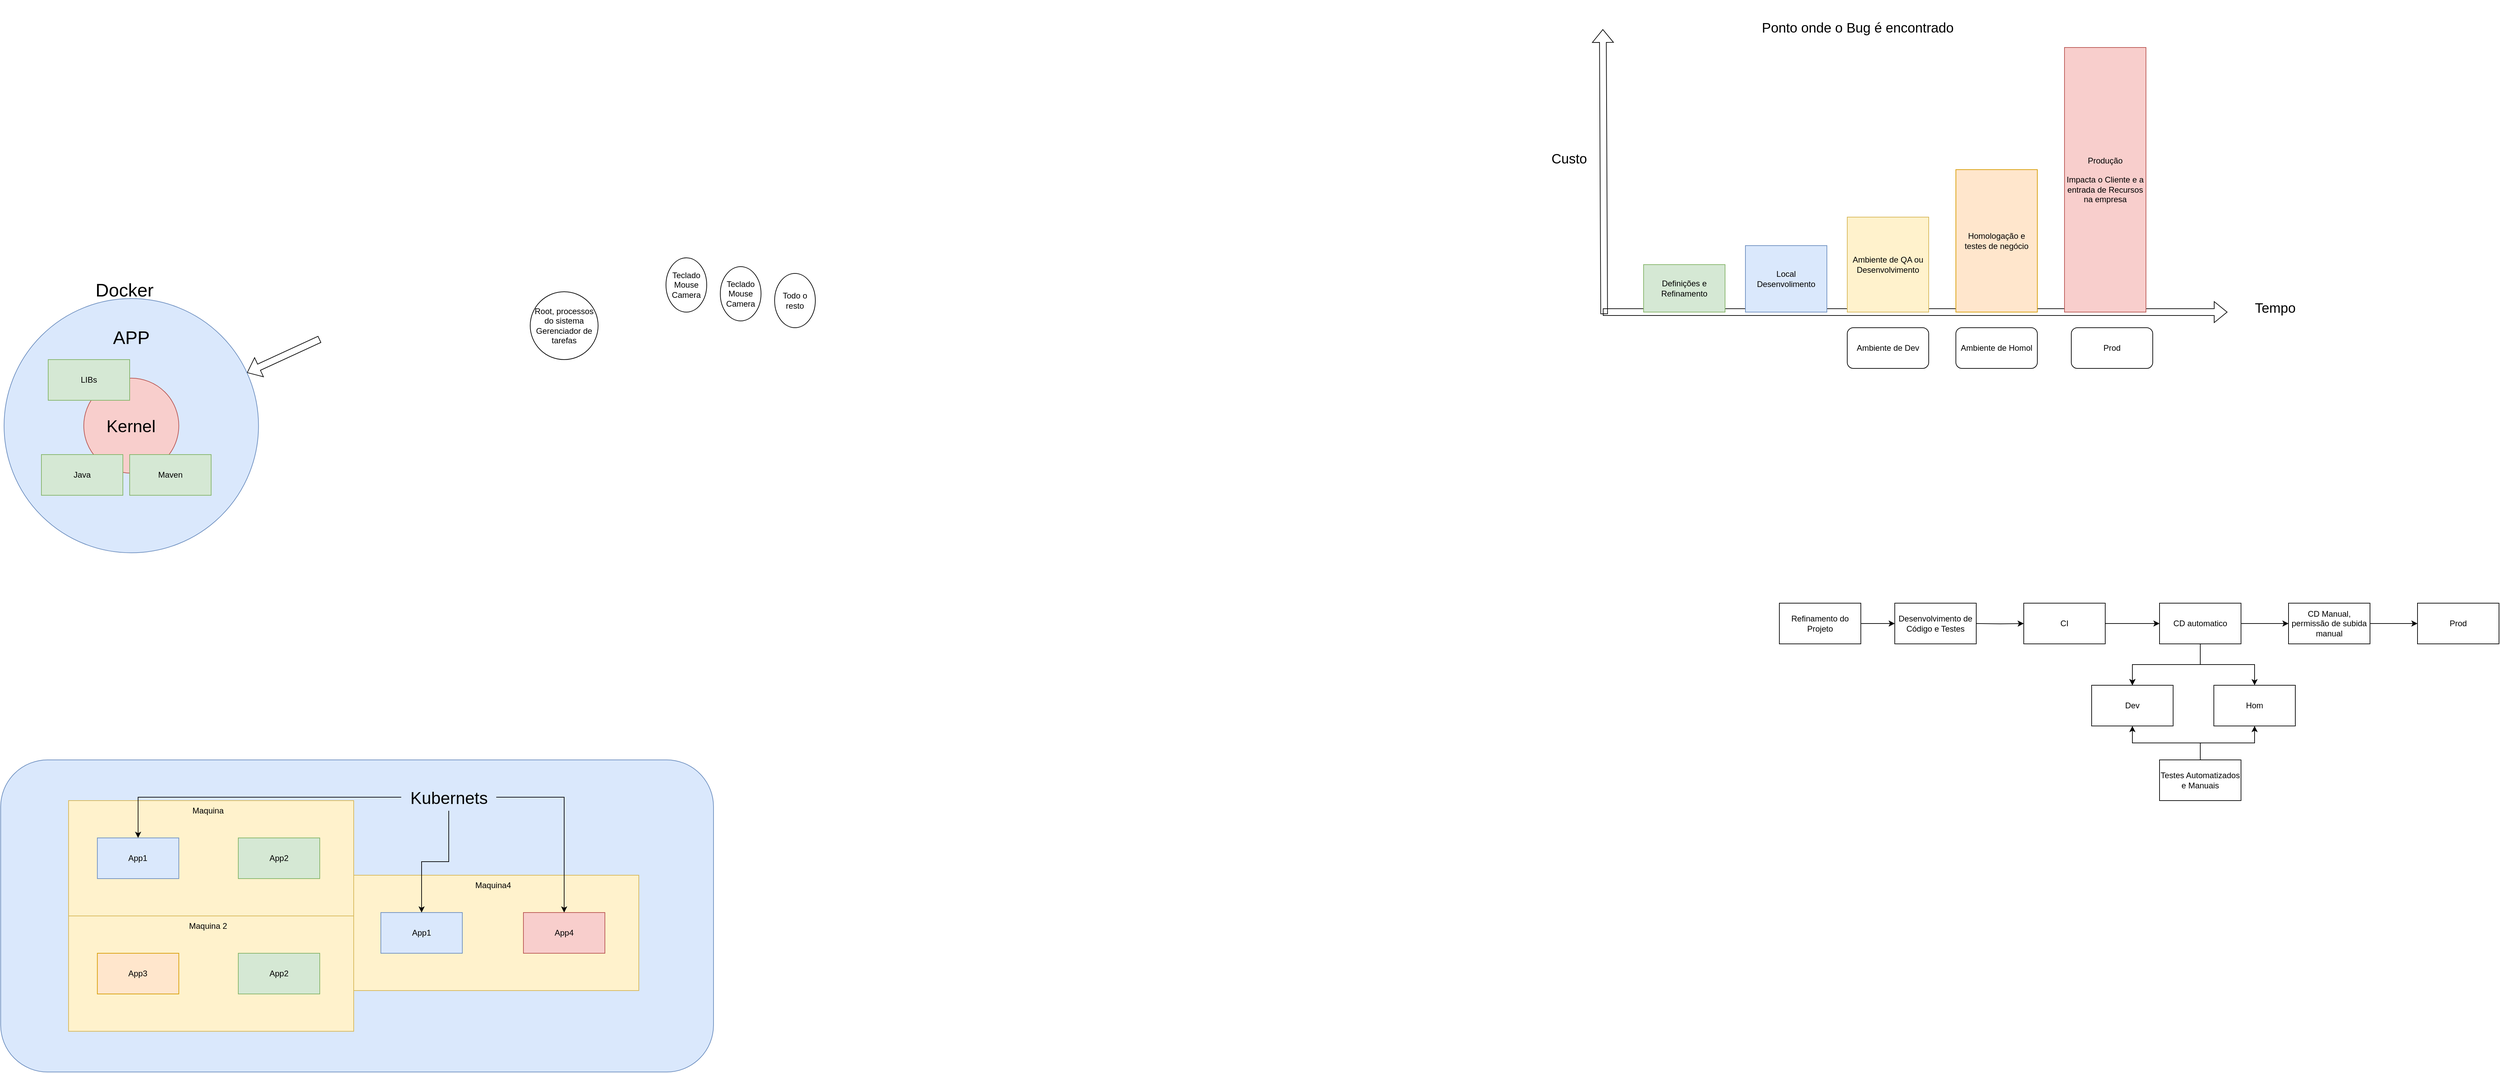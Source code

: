 <mxfile version="24.7.16">
  <diagram name="Página-1" id="Ga_N_vUK6HkKDC-7E33J">
    <mxGraphModel dx="1738" dy="473" grid="1" gridSize="10" guides="1" tooltips="1" connect="1" arrows="1" fold="1" page="1" pageScale="1" pageWidth="827" pageHeight="1169" math="0" shadow="0">
      <root>
        <mxCell id="0" />
        <mxCell id="1" parent="0" />
        <mxCell id="tASWixcG_87PR9iYvlI2-32" value="" style="rounded=1;whiteSpace=wrap;html=1;fillColor=#dae8fc;strokeColor=#6c8ebf;" parent="1" vertex="1">
          <mxGeometry x="-30" y="1400" width="1050" height="460" as="geometry" />
        </mxCell>
        <mxCell id="tASWixcG_87PR9iYvlI2-5" value="" style="shape=image;verticalLabelPosition=bottom;labelBackgroundColor=default;verticalAlign=top;aspect=fixed;imageAspect=0;image=https://upload.wikimedia.org/wikipedia/commons/thumb/2/2f/Priv_rings.svg/1280px-Priv_rings.svg.png;" parent="1" vertex="1">
          <mxGeometry x="380" y="280" width="1200" height="866" as="geometry" />
        </mxCell>
        <mxCell id="tASWixcG_87PR9iYvlI2-6" value="Root, processos do sistema&lt;div&gt;Gerenciador de tarefas&lt;/div&gt;" style="ellipse;whiteSpace=wrap;html=1;aspect=fixed;" parent="1" vertex="1">
          <mxGeometry x="750" y="710" width="100" height="100" as="geometry" />
        </mxCell>
        <mxCell id="tASWixcG_87PR9iYvlI2-7" value="Teclado&lt;div&gt;Mouse&lt;/div&gt;&lt;div&gt;Camera&lt;/div&gt;" style="ellipse;whiteSpace=wrap;html=1;" parent="1" vertex="1">
          <mxGeometry x="950" y="660" width="60" height="80" as="geometry" />
        </mxCell>
        <mxCell id="tASWixcG_87PR9iYvlI2-8" value="Teclado&lt;div&gt;Mouse&lt;/div&gt;&lt;div&gt;Camera&lt;/div&gt;" style="ellipse;whiteSpace=wrap;html=1;" parent="1" vertex="1">
          <mxGeometry x="1030" y="673" width="60" height="80" as="geometry" />
        </mxCell>
        <mxCell id="tASWixcG_87PR9iYvlI2-9" value="Todo o resto" style="ellipse;whiteSpace=wrap;html=1;" parent="1" vertex="1">
          <mxGeometry x="1110" y="683" width="60" height="80" as="geometry" />
        </mxCell>
        <mxCell id="tASWixcG_87PR9iYvlI2-10" value="" style="shape=flexArrow;endArrow=classic;html=1;rounded=0;" parent="1" target="tASWixcG_87PR9iYvlI2-11" edge="1">
          <mxGeometry width="50" height="50" relative="1" as="geometry">
            <mxPoint x="440" y="779.997" as="sourcePoint" />
            <mxPoint x="210" y="815.19" as="targetPoint" />
          </mxGeometry>
        </mxCell>
        <mxCell id="tASWixcG_87PR9iYvlI2-11" value="" style="ellipse;whiteSpace=wrap;html=1;aspect=fixed;fillColor=#dae8fc;strokeColor=#6c8ebf;" parent="1" vertex="1">
          <mxGeometry x="-25" y="720" width="374.81" height="374.81" as="geometry" />
        </mxCell>
        <mxCell id="tASWixcG_87PR9iYvlI2-12" value="&lt;font style=&quot;font-size: 27px;&quot;&gt;Docker&lt;/font&gt;" style="text;html=1;align=center;verticalAlign=middle;resizable=0;points=[];autosize=1;strokeColor=none;fillColor=none;" parent="1" vertex="1">
          <mxGeometry x="97.4" y="683" width="110" height="50" as="geometry" />
        </mxCell>
        <mxCell id="tASWixcG_87PR9iYvlI2-13" value="&lt;font style=&quot;font-size: 25px;&quot;&gt;Kernel&lt;/font&gt;" style="ellipse;whiteSpace=wrap;html=1;aspect=fixed;fillColor=#f8cecc;strokeColor=#b85450;" parent="1" vertex="1">
          <mxGeometry x="92.4" y="837.4" width="140" height="140" as="geometry" />
        </mxCell>
        <mxCell id="tASWixcG_87PR9iYvlI2-16" value="&lt;font style=&quot;font-size: 27px;&quot;&gt;APP&lt;/font&gt;" style="text;html=1;align=center;verticalAlign=middle;resizable=0;points=[];autosize=1;strokeColor=none;fillColor=none;" parent="1" vertex="1">
          <mxGeometry x="122.4" y="753" width="80" height="50" as="geometry" />
        </mxCell>
        <mxCell id="tASWixcG_87PR9iYvlI2-17" value="LIBs" style="rounded=0;whiteSpace=wrap;html=1;fillColor=#d5e8d4;strokeColor=#82b366;" parent="1" vertex="1">
          <mxGeometry x="40" y="810" width="120" height="60" as="geometry" />
        </mxCell>
        <mxCell id="tASWixcG_87PR9iYvlI2-18" value="Java" style="rounded=0;whiteSpace=wrap;html=1;fillColor=#d5e8d4;strokeColor=#82b366;" parent="1" vertex="1">
          <mxGeometry x="30" y="950" width="120" height="60" as="geometry" />
        </mxCell>
        <mxCell id="tASWixcG_87PR9iYvlI2-19" value="Maven" style="rounded=0;whiteSpace=wrap;html=1;fillColor=#d5e8d4;strokeColor=#82b366;" parent="1" vertex="1">
          <mxGeometry x="160" y="950" width="120" height="60" as="geometry" />
        </mxCell>
        <mxCell id="tASWixcG_87PR9iYvlI2-20" value="" style="rounded=0;whiteSpace=wrap;html=1;fillColor=#fff2cc;strokeColor=#d6b656;" parent="1" vertex="1">
          <mxGeometry x="70" y="1460" width="420" height="170" as="geometry" />
        </mxCell>
        <mxCell id="tASWixcG_87PR9iYvlI2-21" value="Maquina" style="text;html=1;align=center;verticalAlign=middle;resizable=0;points=[];autosize=1;strokeColor=none;fillColor=none;" parent="1" vertex="1">
          <mxGeometry x="240" y="1460" width="70" height="30" as="geometry" />
        </mxCell>
        <mxCell id="tASWixcG_87PR9iYvlI2-22" value="App1" style="rounded=0;whiteSpace=wrap;html=1;fillColor=#dae8fc;strokeColor=#6c8ebf;" parent="1" vertex="1">
          <mxGeometry x="112.4" y="1515" width="120" height="60" as="geometry" />
        </mxCell>
        <mxCell id="tASWixcG_87PR9iYvlI2-23" value="App2" style="rounded=0;whiteSpace=wrap;html=1;fillColor=#d5e8d4;strokeColor=#82b366;" parent="1" vertex="1">
          <mxGeometry x="320" y="1515" width="120" height="60" as="geometry" />
        </mxCell>
        <mxCell id="tASWixcG_87PR9iYvlI2-24" value="" style="rounded=0;whiteSpace=wrap;html=1;fillColor=#fff2cc;strokeColor=#d6b656;" parent="1" vertex="1">
          <mxGeometry x="70" y="1630" width="420" height="170" as="geometry" />
        </mxCell>
        <mxCell id="tASWixcG_87PR9iYvlI2-25" value="Maquina 2" style="text;html=1;align=center;verticalAlign=middle;resizable=0;points=[];autosize=1;strokeColor=none;fillColor=none;" parent="1" vertex="1">
          <mxGeometry x="235" y="1630" width="80" height="30" as="geometry" />
        </mxCell>
        <mxCell id="tASWixcG_87PR9iYvlI2-26" value="App3" style="rounded=0;whiteSpace=wrap;html=1;fillColor=#ffe6cc;strokeColor=#d79b00;" parent="1" vertex="1">
          <mxGeometry x="112.4" y="1685" width="120" height="60" as="geometry" />
        </mxCell>
        <mxCell id="tASWixcG_87PR9iYvlI2-27" value="App2" style="rounded=0;whiteSpace=wrap;html=1;fillColor=#d5e8d4;strokeColor=#82b366;" parent="1" vertex="1">
          <mxGeometry x="320" y="1685" width="120" height="60" as="geometry" />
        </mxCell>
        <mxCell id="tASWixcG_87PR9iYvlI2-28" value="" style="rounded=0;whiteSpace=wrap;html=1;fillColor=#fff2cc;strokeColor=#d6b656;" parent="1" vertex="1">
          <mxGeometry x="490" y="1570" width="420" height="170" as="geometry" />
        </mxCell>
        <mxCell id="tASWixcG_87PR9iYvlI2-29" value="Maquina4" style="text;html=1;align=center;verticalAlign=middle;resizable=0;points=[];autosize=1;strokeColor=none;fillColor=none;" parent="1" vertex="1">
          <mxGeometry x="655" y="1570" width="80" height="30" as="geometry" />
        </mxCell>
        <mxCell id="tASWixcG_87PR9iYvlI2-30" value="App1" style="rounded=0;whiteSpace=wrap;html=1;fillColor=#dae8fc;strokeColor=#6c8ebf;" parent="1" vertex="1">
          <mxGeometry x="530" y="1625" width="120" height="60" as="geometry" />
        </mxCell>
        <mxCell id="tASWixcG_87PR9iYvlI2-31" value="App4" style="rounded=0;whiteSpace=wrap;html=1;fillColor=#f8cecc;strokeColor=#b85450;" parent="1" vertex="1">
          <mxGeometry x="740" y="1625" width="120" height="60" as="geometry" />
        </mxCell>
        <mxCell id="tASWixcG_87PR9iYvlI2-34" style="edgeStyle=orthogonalEdgeStyle;rounded=0;orthogonalLoop=1;jettySize=auto;html=1;" parent="1" source="tASWixcG_87PR9iYvlI2-33" target="tASWixcG_87PR9iYvlI2-22" edge="1">
          <mxGeometry relative="1" as="geometry" />
        </mxCell>
        <mxCell id="tASWixcG_87PR9iYvlI2-35" style="edgeStyle=orthogonalEdgeStyle;rounded=0;orthogonalLoop=1;jettySize=auto;html=1;" parent="1" source="tASWixcG_87PR9iYvlI2-33" target="tASWixcG_87PR9iYvlI2-30" edge="1">
          <mxGeometry relative="1" as="geometry" />
        </mxCell>
        <mxCell id="tASWixcG_87PR9iYvlI2-36" style="edgeStyle=orthogonalEdgeStyle;rounded=0;orthogonalLoop=1;jettySize=auto;html=1;" parent="1" source="tASWixcG_87PR9iYvlI2-33" target="tASWixcG_87PR9iYvlI2-31" edge="1">
          <mxGeometry relative="1" as="geometry" />
        </mxCell>
        <mxCell id="tASWixcG_87PR9iYvlI2-33" value="Kubernets" style="text;html=1;align=center;verticalAlign=middle;resizable=0;points=[];autosize=1;fontSize=25;" parent="1" vertex="1">
          <mxGeometry x="560" y="1435" width="140" height="40" as="geometry" />
        </mxCell>
        <mxCell id="c6r29gQBBgGPX5nqPsZb-1" value="" style="shape=flexArrow;endArrow=classic;html=1;rounded=0;" edge="1" parent="1">
          <mxGeometry width="50" height="50" relative="1" as="geometry">
            <mxPoint x="2330" y="740" as="sourcePoint" />
            <mxPoint x="3250" y="740" as="targetPoint" />
          </mxGeometry>
        </mxCell>
        <mxCell id="c6r29gQBBgGPX5nqPsZb-2" value="&lt;font style=&quot;font-size: 20px;&quot;&gt;Ponto onde o Bug é encontrado&lt;/font&gt;" style="text;html=1;align=center;verticalAlign=middle;resizable=0;points=[];autosize=1;strokeColor=none;fillColor=none;" vertex="1" parent="1">
          <mxGeometry x="2550" y="300" width="310" height="40" as="geometry" />
        </mxCell>
        <mxCell id="c6r29gQBBgGPX5nqPsZb-3" value="" style="shape=flexArrow;endArrow=classic;html=1;rounded=0;" edge="1" parent="1">
          <mxGeometry width="50" height="50" relative="1" as="geometry">
            <mxPoint x="2331.9" y="743" as="sourcePoint" />
            <mxPoint x="2329.995" y="323" as="targetPoint" />
          </mxGeometry>
        </mxCell>
        <mxCell id="c6r29gQBBgGPX5nqPsZb-4" value="&lt;font style=&quot;font-size: 20px;&quot;&gt;Custo&lt;/font&gt;" style="text;html=1;align=center;verticalAlign=middle;resizable=0;points=[];autosize=1;strokeColor=none;fillColor=none;" vertex="1" parent="1">
          <mxGeometry x="2240" y="493" width="80" height="40" as="geometry" />
        </mxCell>
        <mxCell id="c6r29gQBBgGPX5nqPsZb-6" value="&lt;font style=&quot;font-size: 20px;&quot;&gt;Tempo&lt;/font&gt;" style="text;html=1;align=center;verticalAlign=middle;resizable=0;points=[];autosize=1;strokeColor=none;fillColor=none;" vertex="1" parent="1">
          <mxGeometry x="3280" y="713" width="80" height="40" as="geometry" />
        </mxCell>
        <mxCell id="c6r29gQBBgGPX5nqPsZb-14" value="Local&lt;div&gt;Desenvolimento&lt;/div&gt;" style="rounded=0;whiteSpace=wrap;html=1;fillColor=#dae8fc;strokeColor=#6c8ebf;" vertex="1" parent="1">
          <mxGeometry x="2540" y="642" width="120" height="98" as="geometry" />
        </mxCell>
        <mxCell id="c6r29gQBBgGPX5nqPsZb-15" value="Ambiente de QA ou Desenvolvimento" style="rounded=0;whiteSpace=wrap;html=1;fillColor=#fff2cc;strokeColor=#d6b656;" vertex="1" parent="1">
          <mxGeometry x="2690" y="600" width="120" height="140" as="geometry" />
        </mxCell>
        <mxCell id="c6r29gQBBgGPX5nqPsZb-16" value="Homologação e testes de negócio" style="rounded=0;whiteSpace=wrap;html=1;fillColor=#ffe6cc;strokeColor=#d79b00;" vertex="1" parent="1">
          <mxGeometry x="2850" y="530" width="120" height="210" as="geometry" />
        </mxCell>
        <mxCell id="c6r29gQBBgGPX5nqPsZb-17" value="Produção&lt;div&gt;&lt;br&gt;&lt;/div&gt;&lt;div&gt;Impacta o Cliente e a entrada de Recursos na empresa&lt;/div&gt;" style="rounded=0;whiteSpace=wrap;html=1;fillColor=#f8cecc;strokeColor=#b85450;" vertex="1" parent="1">
          <mxGeometry x="3010" y="350" width="120" height="390" as="geometry" />
        </mxCell>
        <mxCell id="c6r29gQBBgGPX5nqPsZb-18" value="Definições e Refinamento" style="rounded=0;whiteSpace=wrap;html=1;fillColor=#d5e8d4;strokeColor=#82b366;" vertex="1" parent="1">
          <mxGeometry x="2390" y="670" width="120" height="70" as="geometry" />
        </mxCell>
        <mxCell id="c6r29gQBBgGPX5nqPsZb-20" value="Ambiente de Dev" style="rounded=1;whiteSpace=wrap;html=1;" vertex="1" parent="1">
          <mxGeometry x="2690" y="763" width="120" height="60" as="geometry" />
        </mxCell>
        <mxCell id="c6r29gQBBgGPX5nqPsZb-21" value="Ambiente de Homol" style="rounded=1;whiteSpace=wrap;html=1;" vertex="1" parent="1">
          <mxGeometry x="2850" y="763" width="120" height="60" as="geometry" />
        </mxCell>
        <mxCell id="c6r29gQBBgGPX5nqPsZb-22" value="Prod" style="rounded=1;whiteSpace=wrap;html=1;" vertex="1" parent="1">
          <mxGeometry x="3020" y="763" width="120" height="60" as="geometry" />
        </mxCell>
        <mxCell id="c6r29gQBBgGPX5nqPsZb-25" style="edgeStyle=orthogonalEdgeStyle;rounded=0;orthogonalLoop=1;jettySize=auto;html=1;" edge="1" parent="1" source="c6r29gQBBgGPX5nqPsZb-23" target="c6r29gQBBgGPX5nqPsZb-24">
          <mxGeometry relative="1" as="geometry" />
        </mxCell>
        <mxCell id="c6r29gQBBgGPX5nqPsZb-23" value="Refinamento do Projeto" style="rounded=0;whiteSpace=wrap;html=1;" vertex="1" parent="1">
          <mxGeometry x="2590" y="1169" width="120" height="60" as="geometry" />
        </mxCell>
        <mxCell id="c6r29gQBBgGPX5nqPsZb-24" value="Desenvolvimento de Código e Testes" style="rounded=0;whiteSpace=wrap;html=1;" vertex="1" parent="1">
          <mxGeometry x="2760" y="1169" width="120" height="60" as="geometry" />
        </mxCell>
        <mxCell id="c6r29gQBBgGPX5nqPsZb-29" style="edgeStyle=orthogonalEdgeStyle;rounded=0;orthogonalLoop=1;jettySize=auto;html=1;entryX=0;entryY=0.5;entryDx=0;entryDy=0;" edge="1" parent="1" target="c6r29gQBBgGPX5nqPsZb-28">
          <mxGeometry relative="1" as="geometry">
            <mxPoint x="2880" y="1199" as="sourcePoint" />
          </mxGeometry>
        </mxCell>
        <mxCell id="c6r29gQBBgGPX5nqPsZb-31" style="edgeStyle=orthogonalEdgeStyle;rounded=0;orthogonalLoop=1;jettySize=auto;html=1;" edge="1" parent="1" source="c6r29gQBBgGPX5nqPsZb-28" target="c6r29gQBBgGPX5nqPsZb-30">
          <mxGeometry relative="1" as="geometry" />
        </mxCell>
        <mxCell id="c6r29gQBBgGPX5nqPsZb-28" value="CI" style="rounded=0;whiteSpace=wrap;html=1;" vertex="1" parent="1">
          <mxGeometry x="2950" y="1169" width="120" height="60" as="geometry" />
        </mxCell>
        <mxCell id="c6r29gQBBgGPX5nqPsZb-33" style="edgeStyle=orthogonalEdgeStyle;rounded=0;orthogonalLoop=1;jettySize=auto;html=1;" edge="1" parent="1" source="c6r29gQBBgGPX5nqPsZb-30" target="c6r29gQBBgGPX5nqPsZb-32">
          <mxGeometry relative="1" as="geometry" />
        </mxCell>
        <mxCell id="c6r29gQBBgGPX5nqPsZb-34" value="" style="edgeStyle=orthogonalEdgeStyle;rounded=0;orthogonalLoop=1;jettySize=auto;html=1;" edge="1" parent="1" source="c6r29gQBBgGPX5nqPsZb-30" target="c6r29gQBBgGPX5nqPsZb-32">
          <mxGeometry relative="1" as="geometry" />
        </mxCell>
        <mxCell id="c6r29gQBBgGPX5nqPsZb-35" value="" style="edgeStyle=orthogonalEdgeStyle;rounded=0;orthogonalLoop=1;jettySize=auto;html=1;" edge="1" parent="1" source="c6r29gQBBgGPX5nqPsZb-30" target="c6r29gQBBgGPX5nqPsZb-32">
          <mxGeometry relative="1" as="geometry" />
        </mxCell>
        <mxCell id="c6r29gQBBgGPX5nqPsZb-37" style="edgeStyle=orthogonalEdgeStyle;rounded=0;orthogonalLoop=1;jettySize=auto;html=1;" edge="1" parent="1" source="c6r29gQBBgGPX5nqPsZb-30" target="c6r29gQBBgGPX5nqPsZb-36">
          <mxGeometry relative="1" as="geometry" />
        </mxCell>
        <mxCell id="c6r29gQBBgGPX5nqPsZb-39" style="edgeStyle=orthogonalEdgeStyle;rounded=0;orthogonalLoop=1;jettySize=auto;html=1;" edge="1" parent="1" source="c6r29gQBBgGPX5nqPsZb-30" target="c6r29gQBBgGPX5nqPsZb-38">
          <mxGeometry relative="1" as="geometry" />
        </mxCell>
        <mxCell id="c6r29gQBBgGPX5nqPsZb-30" value="CD automatico" style="rounded=0;whiteSpace=wrap;html=1;" vertex="1" parent="1">
          <mxGeometry x="3150" y="1169" width="120" height="60" as="geometry" />
        </mxCell>
        <mxCell id="c6r29gQBBgGPX5nqPsZb-32" value="Dev" style="rounded=0;whiteSpace=wrap;html=1;" vertex="1" parent="1">
          <mxGeometry x="3050" y="1290" width="120" height="60" as="geometry" />
        </mxCell>
        <mxCell id="c6r29gQBBgGPX5nqPsZb-36" value="Hom" style="rounded=0;whiteSpace=wrap;html=1;" vertex="1" parent="1">
          <mxGeometry x="3230" y="1290" width="120" height="60" as="geometry" />
        </mxCell>
        <mxCell id="c6r29gQBBgGPX5nqPsZb-41" style="edgeStyle=orthogonalEdgeStyle;rounded=0;orthogonalLoop=1;jettySize=auto;html=1;" edge="1" parent="1" source="c6r29gQBBgGPX5nqPsZb-38" target="c6r29gQBBgGPX5nqPsZb-40">
          <mxGeometry relative="1" as="geometry" />
        </mxCell>
        <mxCell id="c6r29gQBBgGPX5nqPsZb-38" value="CD Manual,&lt;div&gt;permissão de subida manual&lt;/div&gt;" style="rounded=0;whiteSpace=wrap;html=1;" vertex="1" parent="1">
          <mxGeometry x="3340" y="1169" width="120" height="60" as="geometry" />
        </mxCell>
        <mxCell id="c6r29gQBBgGPX5nqPsZb-40" value="Prod" style="rounded=0;whiteSpace=wrap;html=1;" vertex="1" parent="1">
          <mxGeometry x="3530" y="1169" width="120" height="60" as="geometry" />
        </mxCell>
        <mxCell id="c6r29gQBBgGPX5nqPsZb-44" style="edgeStyle=orthogonalEdgeStyle;rounded=0;orthogonalLoop=1;jettySize=auto;html=1;entryX=0.5;entryY=1;entryDx=0;entryDy=0;" edge="1" parent="1" source="c6r29gQBBgGPX5nqPsZb-43" target="c6r29gQBBgGPX5nqPsZb-32">
          <mxGeometry relative="1" as="geometry" />
        </mxCell>
        <mxCell id="c6r29gQBBgGPX5nqPsZb-45" style="edgeStyle=orthogonalEdgeStyle;rounded=0;orthogonalLoop=1;jettySize=auto;html=1;" edge="1" parent="1" source="c6r29gQBBgGPX5nqPsZb-43" target="c6r29gQBBgGPX5nqPsZb-36">
          <mxGeometry relative="1" as="geometry" />
        </mxCell>
        <mxCell id="c6r29gQBBgGPX5nqPsZb-43" value="Testes Automatizados e Manuais" style="rounded=0;whiteSpace=wrap;html=1;" vertex="1" parent="1">
          <mxGeometry x="3150" y="1400" width="120" height="60" as="geometry" />
        </mxCell>
      </root>
    </mxGraphModel>
  </diagram>
</mxfile>
